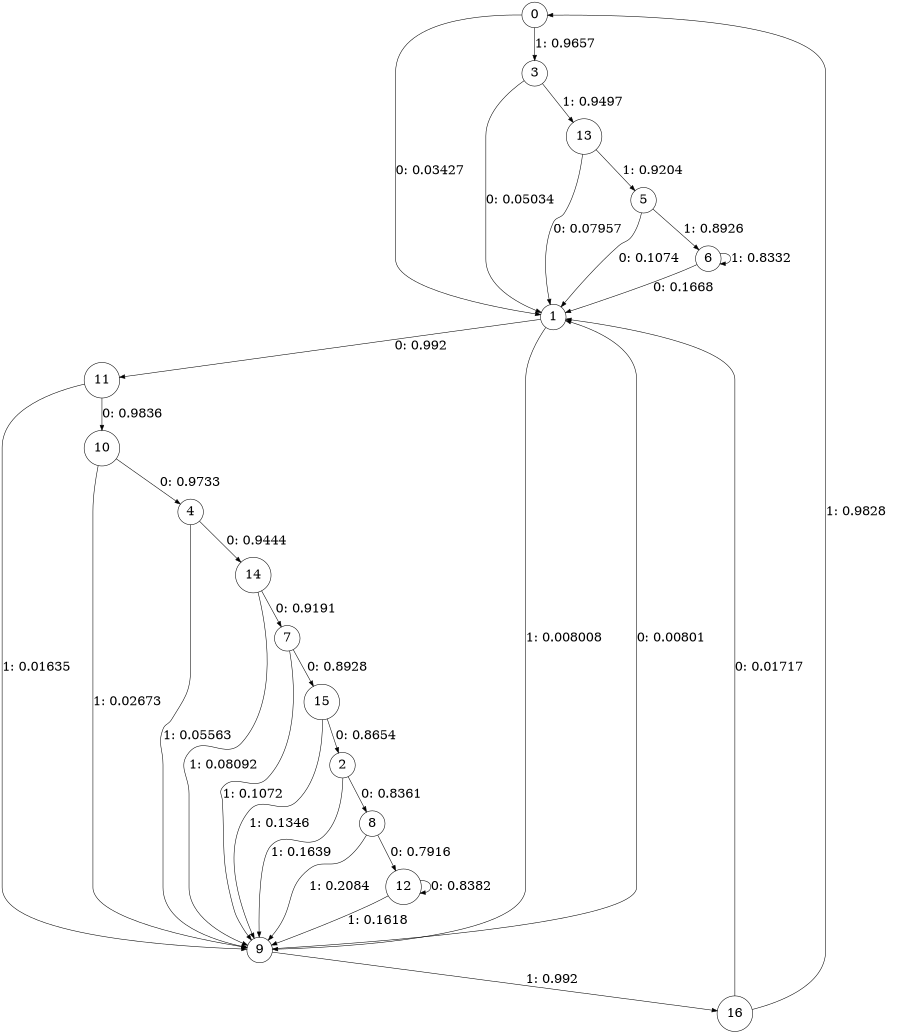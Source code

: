 digraph "ch3_face_source_L10" {
size = "6,8.5";
ratio = "fill";
node [shape = circle];
node [fontsize = 24];
edge [fontsize = 24];
0 -> 1 [label = "0: 0.03427  "];
0 -> 3 [label = "1: 0.9657   "];
1 -> 11 [label = "0: 0.992    "];
1 -> 9 [label = "1: 0.008008  "];
2 -> 8 [label = "0: 0.8361   "];
2 -> 9 [label = "1: 0.1639   "];
3 -> 1 [label = "0: 0.05034  "];
3 -> 13 [label = "1: 0.9497   "];
4 -> 14 [label = "0: 0.9444   "];
4 -> 9 [label = "1: 0.05563  "];
5 -> 1 [label = "0: 0.1074   "];
5 -> 6 [label = "1: 0.8926   "];
6 -> 1 [label = "0: 0.1668   "];
6 -> 6 [label = "1: 0.8332   "];
7 -> 15 [label = "0: 0.8928   "];
7 -> 9 [label = "1: 0.1072   "];
8 -> 12 [label = "0: 0.7916   "];
8 -> 9 [label = "1: 0.2084   "];
9 -> 1 [label = "0: 0.00801  "];
9 -> 16 [label = "1: 0.992    "];
10 -> 4 [label = "0: 0.9733   "];
10 -> 9 [label = "1: 0.02673  "];
11 -> 10 [label = "0: 0.9836   "];
11 -> 9 [label = "1: 0.01635  "];
12 -> 12 [label = "0: 0.8382   "];
12 -> 9 [label = "1: 0.1618   "];
13 -> 1 [label = "0: 0.07957  "];
13 -> 5 [label = "1: 0.9204   "];
14 -> 7 [label = "0: 0.9191   "];
14 -> 9 [label = "1: 0.08092  "];
15 -> 2 [label = "0: 0.8654   "];
15 -> 9 [label = "1: 0.1346   "];
16 -> 1 [label = "0: 0.01717  "];
16 -> 0 [label = "1: 0.9828   "];
}